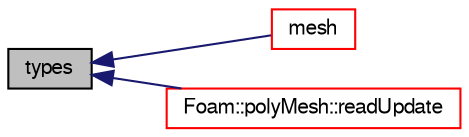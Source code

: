 digraph "types"
{
  bgcolor="transparent";
  edge [fontname="FreeSans",fontsize="10",labelfontname="FreeSans",labelfontsize="10"];
  node [fontname="FreeSans",fontsize="10",shape=record];
  rankdir="LR";
  Node2742 [label="types",height=0.2,width=0.4,color="black", fillcolor="grey75", style="filled", fontcolor="black"];
  Node2742 -> Node2743 [dir="back",color="midnightblue",fontsize="10",style="solid",fontname="FreeSans"];
  Node2743 [label="mesh",height=0.2,width=0.4,color="red",URL="$a27402.html#ae78c91f8ff731c07ccc4351d9fe861ba",tooltip="Return the mesh reference. "];
  Node2742 -> Node2833 [dir="back",color="midnightblue",fontsize="10",style="solid",fontname="FreeSans"];
  Node2833 [label="Foam::polyMesh::readUpdate",height=0.2,width=0.4,color="red",URL="$a27410.html#a9d298b9dbcdbe96c85e7ea556233a8c2",tooltip="Update the mesh based on the mesh files saved in. "];
}
